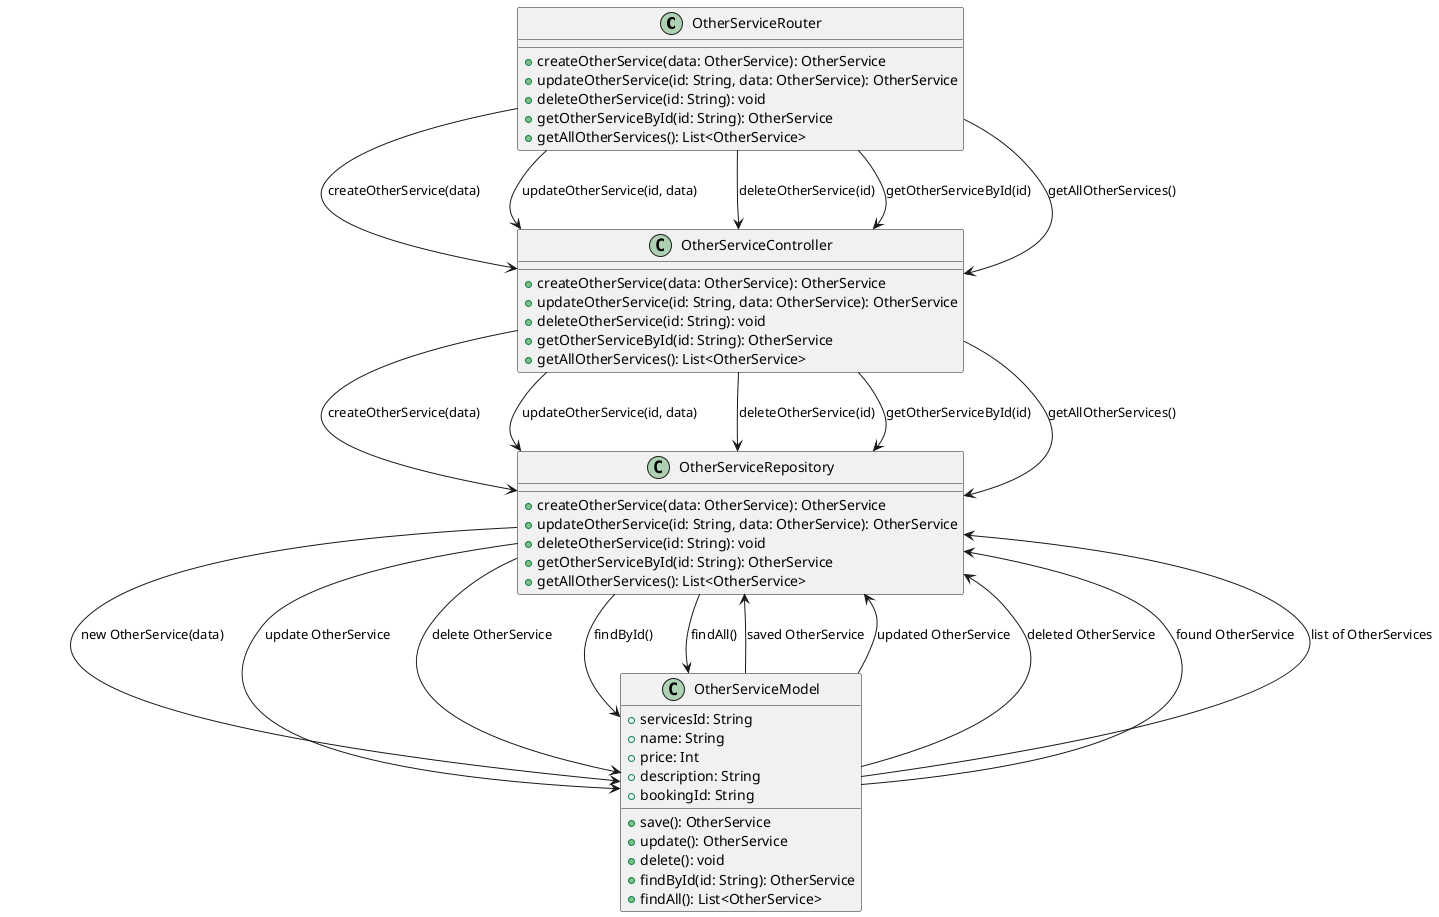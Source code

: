 @startuml
class OtherServiceRouter {
    +createOtherService(data: OtherService): OtherService
    +updateOtherService(id: String, data: OtherService): OtherService
    +deleteOtherService(id: String): void
    +getOtherServiceById(id: String): OtherService
    +getAllOtherServices(): List<OtherService>
}

class OtherServiceController {
    +createOtherService(data: OtherService): OtherService
    +updateOtherService(id: String, data: OtherService): OtherService
    +deleteOtherService(id: String): void
    +getOtherServiceById(id: String): OtherService
    +getAllOtherServices(): List<OtherService>
}

class OtherServiceRepository {
    +createOtherService(data: OtherService): OtherService
    +updateOtherService(id: String, data: OtherService): OtherService
    +deleteOtherService(id: String): void
    +getOtherServiceById(id: String): OtherService
    +getAllOtherServices(): List<OtherService>
}

class OtherServiceModel {
    +servicesId: String
    +name: String
    +price: Int
    +description: String
    +bookingId: String
    +save(): OtherService
    +update(): OtherService
    +delete(): void
    +findById(id: String): OtherService
    +findAll(): List<OtherService>
}

OtherServiceRouter --> OtherServiceController : createOtherService(data)
OtherServiceController --> OtherServiceRepository : createOtherService(data)
OtherServiceRepository --> OtherServiceModel : new OtherService(data)
OtherServiceModel --> OtherServiceRepository : saved OtherService

OtherServiceRouter --> OtherServiceController : updateOtherService(id, data)
OtherServiceController --> OtherServiceRepository : updateOtherService(id, data)
OtherServiceRepository --> OtherServiceModel : update OtherService
OtherServiceModel --> OtherServiceRepository : updated OtherService

OtherServiceRouter --> OtherServiceController : deleteOtherService(id)
OtherServiceController --> OtherServiceRepository : deleteOtherService(id)
OtherServiceRepository --> OtherServiceModel : delete OtherService
OtherServiceModel --> OtherServiceRepository : deleted OtherService

OtherServiceRouter --> OtherServiceController : getOtherServiceById(id)
OtherServiceController --> OtherServiceRepository : getOtherServiceById(id)
OtherServiceRepository --> OtherServiceModel : findById()
OtherServiceModel --> OtherServiceRepository : found OtherService

OtherServiceRouter --> OtherServiceController : getAllOtherServices()
OtherServiceController --> OtherServiceRepository : getAllOtherServices()
OtherServiceRepository --> OtherServiceModel : findAll()
OtherServiceModel --> OtherServiceRepository : list of OtherServices
@enduml
